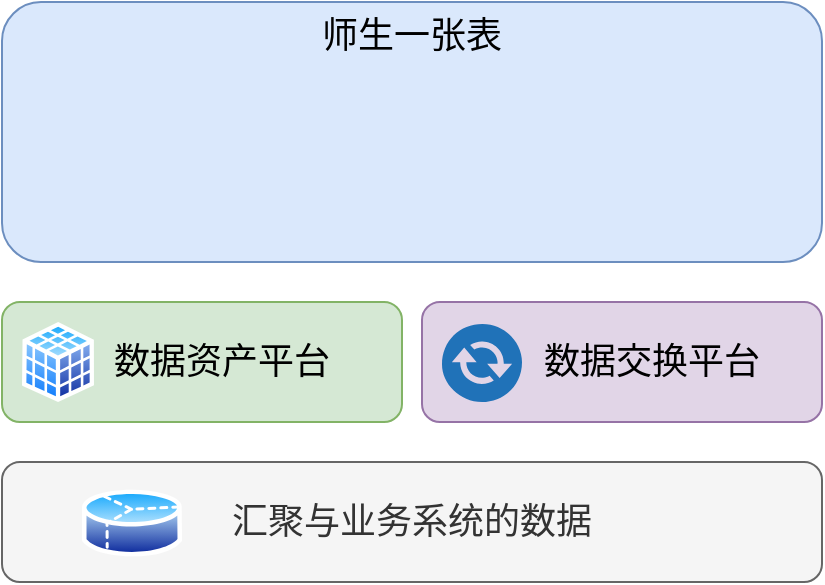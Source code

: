 <mxfile version="18.1.3" type="github">
  <diagram id="cTWVXvlOjMiQOvwmBr1u" name="Page-1">
    <mxGraphModel dx="1038" dy="579" grid="1" gridSize="10" guides="1" tooltips="1" connect="1" arrows="1" fold="1" page="1" pageScale="1" pageWidth="827" pageHeight="1169" math="0" shadow="0">
      <root>
        <mxCell id="0" />
        <mxCell id="1" parent="0" />
        <mxCell id="3kUF8BmXOeaKGdXSCLxE-1" value="&amp;nbsp; &amp;nbsp; 数据资产平台" style="rounded=1;whiteSpace=wrap;html=1;fillColor=#d5e8d4;strokeColor=#82b366;fontSize=18;" vertex="1" parent="1">
          <mxGeometry x="220" y="270" width="200" height="60" as="geometry" />
        </mxCell>
        <mxCell id="3kUF8BmXOeaKGdXSCLxE-2" value="&amp;nbsp; &amp;nbsp; &amp;nbsp; 数据交换平台" style="rounded=1;whiteSpace=wrap;html=1;fillColor=#e1d5e7;strokeColor=#9673a6;fontSize=18;" vertex="1" parent="1">
          <mxGeometry x="430" y="270" width="200" height="60" as="geometry" />
        </mxCell>
        <mxCell id="3kUF8BmXOeaKGdXSCLxE-3" value="汇聚与业务系统的数据" style="rounded=1;whiteSpace=wrap;html=1;fontSize=18;fillColor=#f5f5f5;fontColor=#333333;strokeColor=#666666;" vertex="1" parent="1">
          <mxGeometry x="220" y="350" width="410" height="60" as="geometry" />
        </mxCell>
        <mxCell id="3kUF8BmXOeaKGdXSCLxE-4" value="" style="aspect=fixed;perimeter=ellipsePerimeter;html=1;align=center;shadow=0;dashed=0;spacingTop=3;image;image=img/lib/active_directory/database_cube.svg;fontSize=18;" vertex="1" parent="1">
          <mxGeometry x="230" y="280" width="36" height="40" as="geometry" />
        </mxCell>
        <mxCell id="3kUF8BmXOeaKGdXSCLxE-5" value="师生一张表" style="rounded=1;whiteSpace=wrap;html=1;fillColor=#dae8fc;strokeColor=#6c8ebf;fontSize=18;verticalAlign=top;" vertex="1" parent="1">
          <mxGeometry x="220" y="120" width="410" height="130" as="geometry" />
        </mxCell>
        <mxCell id="3kUF8BmXOeaKGdXSCLxE-6" value="" style="aspect=fixed;perimeter=ellipsePerimeter;html=1;align=center;shadow=0;dashed=0;spacingTop=3;image;image=img/lib/active_directory/database_partition_3.svg;fontSize=18;" vertex="1" parent="1">
          <mxGeometry x="260" y="362" width="50" height="37" as="geometry" />
        </mxCell>
        <mxCell id="3kUF8BmXOeaKGdXSCLxE-7" value="" style="sketch=0;pointerEvents=1;shadow=0;dashed=0;html=1;strokeColor=none;fillColor=#505050;labelPosition=center;verticalLabelPosition=bottom;verticalAlign=top;outlineConnect=0;align=center;shape=mxgraph.office.communications.exchange_active_sync;fillColor=#2072B8;fontSize=18;" vertex="1" parent="1">
          <mxGeometry x="440" y="281" width="40" height="39" as="geometry" />
        </mxCell>
      </root>
    </mxGraphModel>
  </diagram>
</mxfile>
